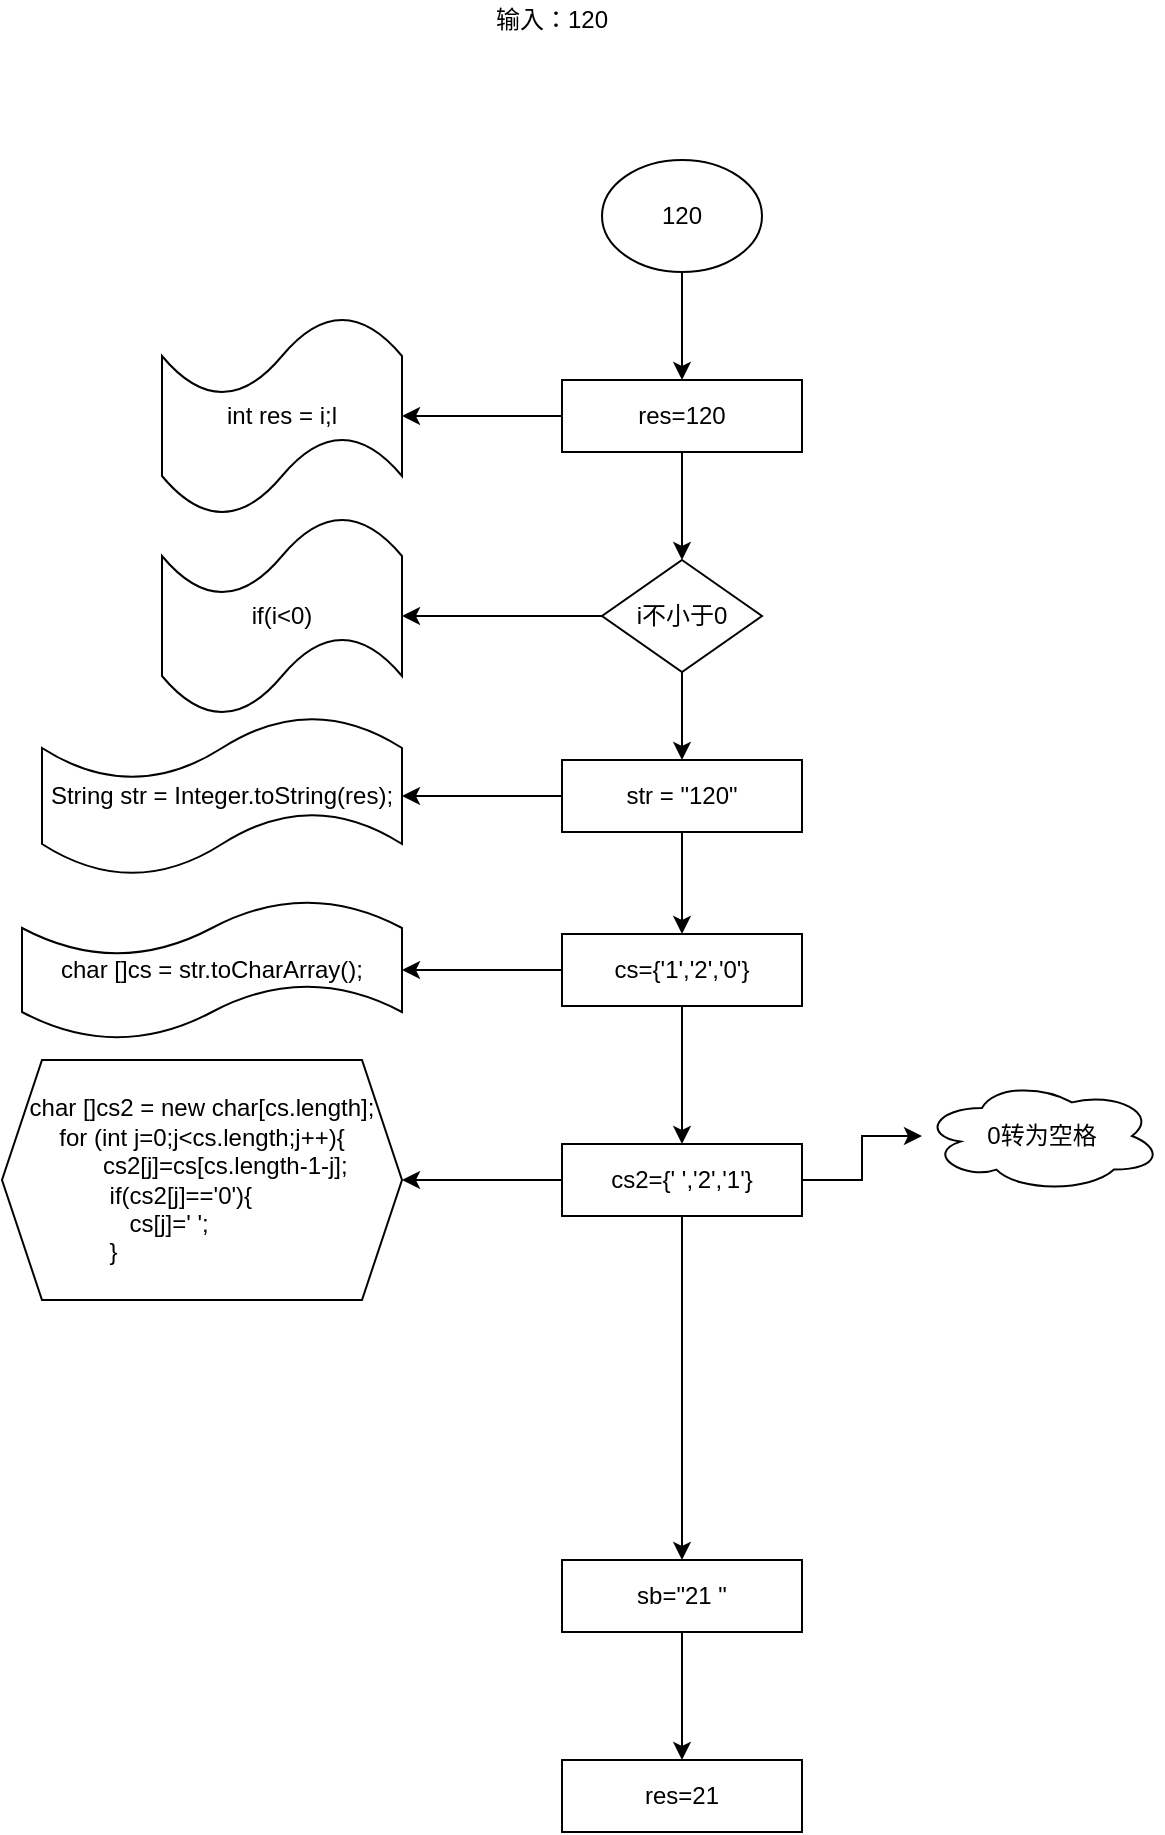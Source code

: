 <mxfile version="13.5.8" type="github">
  <diagram id="BlNZQTCQzSflpBD7ECJl" name="Page-1">
    <mxGraphModel dx="898" dy="546" grid="1" gridSize="10" guides="1" tooltips="1" connect="1" arrows="1" fold="1" page="1" pageScale="1" pageWidth="827" pageHeight="1169" math="0" shadow="0">
      <root>
        <mxCell id="0" />
        <mxCell id="1" parent="0" />
        <mxCell id="i4Izgy9UsieF2bt6bf6w-7" value="输入：120" style="text;html=1;strokeColor=none;fillColor=none;align=center;verticalAlign=middle;whiteSpace=wrap;rounded=0;" parent="1" vertex="1">
          <mxGeometry x="240" y="30" width="90" height="19" as="geometry" />
        </mxCell>
        <mxCell id="i4Izgy9UsieF2bt6bf6w-10" value="" style="edgeStyle=orthogonalEdgeStyle;rounded=0;orthogonalLoop=1;jettySize=auto;html=1;" parent="1" source="i4Izgy9UsieF2bt6bf6w-8" target="i4Izgy9UsieF2bt6bf6w-9" edge="1">
          <mxGeometry relative="1" as="geometry" />
        </mxCell>
        <mxCell id="i4Izgy9UsieF2bt6bf6w-8" value="120" style="ellipse;whiteSpace=wrap;html=1;aspect=fixed;" parent="1" vertex="1">
          <mxGeometry x="310" y="110" width="80" height="56" as="geometry" />
        </mxCell>
        <mxCell id="i4Izgy9UsieF2bt6bf6w-12" value="" style="edgeStyle=orthogonalEdgeStyle;rounded=0;orthogonalLoop=1;jettySize=auto;html=1;" parent="1" source="i4Izgy9UsieF2bt6bf6w-9" target="i4Izgy9UsieF2bt6bf6w-11" edge="1">
          <mxGeometry relative="1" as="geometry" />
        </mxCell>
        <mxCell id="8QEQ6UCsPWhdxD2jkc4d-2" value="" style="edgeStyle=orthogonalEdgeStyle;rounded=0;orthogonalLoop=1;jettySize=auto;html=1;" edge="1" parent="1" source="i4Izgy9UsieF2bt6bf6w-9">
          <mxGeometry relative="1" as="geometry">
            <mxPoint x="210" y="238" as="targetPoint" />
          </mxGeometry>
        </mxCell>
        <mxCell id="i4Izgy9UsieF2bt6bf6w-9" value="res=120" style="whiteSpace=wrap;html=1;" parent="1" vertex="1">
          <mxGeometry x="290" y="220" width="120" height="36" as="geometry" />
        </mxCell>
        <mxCell id="i4Izgy9UsieF2bt6bf6w-14" value="" style="edgeStyle=orthogonalEdgeStyle;rounded=0;orthogonalLoop=1;jettySize=auto;html=1;" parent="1" source="i4Izgy9UsieF2bt6bf6w-11" target="i4Izgy9UsieF2bt6bf6w-13" edge="1">
          <mxGeometry relative="1" as="geometry" />
        </mxCell>
        <mxCell id="8QEQ6UCsPWhdxD2jkc4d-4" value="" style="edgeStyle=orthogonalEdgeStyle;rounded=0;orthogonalLoop=1;jettySize=auto;html=1;" edge="1" parent="1" source="i4Izgy9UsieF2bt6bf6w-11" target="8QEQ6UCsPWhdxD2jkc4d-3">
          <mxGeometry relative="1" as="geometry" />
        </mxCell>
        <mxCell id="i4Izgy9UsieF2bt6bf6w-11" value="i不小于0" style="rhombus;whiteSpace=wrap;html=1;" parent="1" vertex="1">
          <mxGeometry x="310" y="310" width="80" height="56" as="geometry" />
        </mxCell>
        <mxCell id="i4Izgy9UsieF2bt6bf6w-16" value="" style="edgeStyle=orthogonalEdgeStyle;rounded=0;orthogonalLoop=1;jettySize=auto;html=1;" parent="1" source="i4Izgy9UsieF2bt6bf6w-13" target="i4Izgy9UsieF2bt6bf6w-15" edge="1">
          <mxGeometry relative="1" as="geometry" />
        </mxCell>
        <mxCell id="8QEQ6UCsPWhdxD2jkc4d-6" value="" style="edgeStyle=orthogonalEdgeStyle;rounded=0;orthogonalLoop=1;jettySize=auto;html=1;" edge="1" parent="1" source="i4Izgy9UsieF2bt6bf6w-13" target="8QEQ6UCsPWhdxD2jkc4d-5">
          <mxGeometry relative="1" as="geometry" />
        </mxCell>
        <mxCell id="i4Izgy9UsieF2bt6bf6w-13" value="str = &quot;120&quot;" style="whiteSpace=wrap;html=1;" parent="1" vertex="1">
          <mxGeometry x="290" y="410" width="120" height="36" as="geometry" />
        </mxCell>
        <mxCell id="i4Izgy9UsieF2bt6bf6w-18" value="" style="edgeStyle=orthogonalEdgeStyle;rounded=0;orthogonalLoop=1;jettySize=auto;html=1;" parent="1" source="i4Izgy9UsieF2bt6bf6w-15" target="i4Izgy9UsieF2bt6bf6w-17" edge="1">
          <mxGeometry relative="1" as="geometry" />
        </mxCell>
        <mxCell id="8QEQ6UCsPWhdxD2jkc4d-11" value="" style="edgeStyle=orthogonalEdgeStyle;rounded=0;orthogonalLoop=1;jettySize=auto;html=1;" edge="1" parent="1" source="i4Izgy9UsieF2bt6bf6w-15" target="8QEQ6UCsPWhdxD2jkc4d-10">
          <mxGeometry relative="1" as="geometry" />
        </mxCell>
        <mxCell id="i4Izgy9UsieF2bt6bf6w-15" value="cs={&#39;1&#39;,&#39;2&#39;,&#39;0&#39;}" style="whiteSpace=wrap;html=1;" parent="1" vertex="1">
          <mxGeometry x="290" y="497" width="120" height="36" as="geometry" />
        </mxCell>
        <mxCell id="i4Izgy9UsieF2bt6bf6w-20" value="" style="edgeStyle=orthogonalEdgeStyle;rounded=0;orthogonalLoop=1;jettySize=auto;html=1;" parent="1" source="i4Izgy9UsieF2bt6bf6w-17" target="i4Izgy9UsieF2bt6bf6w-19" edge="1">
          <mxGeometry relative="1" as="geometry" />
        </mxCell>
        <mxCell id="i4Izgy9UsieF2bt6bf6w-22" value="" style="edgeStyle=orthogonalEdgeStyle;rounded=0;orthogonalLoop=1;jettySize=auto;html=1;" parent="1" source="i4Izgy9UsieF2bt6bf6w-17" target="i4Izgy9UsieF2bt6bf6w-21" edge="1">
          <mxGeometry relative="1" as="geometry" />
        </mxCell>
        <mxCell id="8QEQ6UCsPWhdxD2jkc4d-15" value="" style="edgeStyle=orthogonalEdgeStyle;rounded=0;orthogonalLoop=1;jettySize=auto;html=1;" edge="1" parent="1" source="i4Izgy9UsieF2bt6bf6w-17" target="8QEQ6UCsPWhdxD2jkc4d-14">
          <mxGeometry relative="1" as="geometry" />
        </mxCell>
        <mxCell id="i4Izgy9UsieF2bt6bf6w-17" value="cs2={&#39; &#39;,&#39;2&#39;,&#39;1&#39;}" style="whiteSpace=wrap;html=1;" parent="1" vertex="1">
          <mxGeometry x="290" y="602" width="120" height="36" as="geometry" />
        </mxCell>
        <mxCell id="i4Izgy9UsieF2bt6bf6w-24" value="" style="edgeStyle=orthogonalEdgeStyle;rounded=0;orthogonalLoop=1;jettySize=auto;html=1;" parent="1" source="i4Izgy9UsieF2bt6bf6w-19" target="i4Izgy9UsieF2bt6bf6w-23" edge="1">
          <mxGeometry relative="1" as="geometry" />
        </mxCell>
        <mxCell id="i4Izgy9UsieF2bt6bf6w-19" value="sb=&quot;21 &quot;" style="whiteSpace=wrap;html=1;" parent="1" vertex="1">
          <mxGeometry x="290" y="810" width="120" height="36" as="geometry" />
        </mxCell>
        <mxCell id="i4Izgy9UsieF2bt6bf6w-21" value="0转为空格" style="ellipse;shape=cloud;whiteSpace=wrap;html=1;" parent="1" vertex="1">
          <mxGeometry x="470" y="570" width="120" height="56" as="geometry" />
        </mxCell>
        <mxCell id="i4Izgy9UsieF2bt6bf6w-23" value="res=21" style="whiteSpace=wrap;html=1;" parent="1" vertex="1">
          <mxGeometry x="290" y="910" width="120" height="36" as="geometry" />
        </mxCell>
        <mxCell id="8QEQ6UCsPWhdxD2jkc4d-1" value="int&amp;nbsp;res = i;l" style="shape=tape;whiteSpace=wrap;html=1;" vertex="1" parent="1">
          <mxGeometry x="90" y="188" width="120" height="100" as="geometry" />
        </mxCell>
        <mxCell id="8QEQ6UCsPWhdxD2jkc4d-3" value="if(i&amp;lt;0)" style="shape=tape;whiteSpace=wrap;html=1;" vertex="1" parent="1">
          <mxGeometry x="90" y="288" width="120" height="100" as="geometry" />
        </mxCell>
        <mxCell id="8QEQ6UCsPWhdxD2jkc4d-5" value="String str = Integer.toString(res);" style="shape=tape;whiteSpace=wrap;html=1;" vertex="1" parent="1">
          <mxGeometry x="30" y="388" width="180" height="80" as="geometry" />
        </mxCell>
        <mxCell id="8QEQ6UCsPWhdxD2jkc4d-10" value="char []cs = str.toCharArray();" style="shape=tape;whiteSpace=wrap;html=1;" vertex="1" parent="1">
          <mxGeometry x="20" y="480" width="190" height="70" as="geometry" />
        </mxCell>
        <mxCell id="8QEQ6UCsPWhdxD2jkc4d-14" value="&lt;span&gt;char []cs2 = new char[cs.length];&lt;/span&gt;&lt;br&gt;&lt;div&gt;for (int j=0;j&amp;lt;cs.length;j++){&lt;/div&gt;&lt;div&gt;&amp;nbsp; &amp;nbsp; &amp;nbsp; &amp;nbsp;cs2[j]=cs[cs.length-1-j];&lt;/div&gt;&lt;div style=&quot;text-align: left&quot;&gt;&lt;blockquote style=&quot;margin: 0 0 0 40px ; border: none ; padding: 0px&quot;&gt;&lt;div style=&quot;text-align: left&quot;&gt;if(cs2[j]==&#39;0&#39;){&lt;/div&gt;&lt;div style=&quot;text-align: left&quot;&gt;&amp;nbsp; &amp;nbsp;cs[j]=&#39; &#39;;&lt;/div&gt;&lt;div style=&quot;text-align: left&quot;&gt;}&lt;/div&gt;&lt;/blockquote&gt;&lt;/div&gt;" style="shape=hexagon;perimeter=hexagonPerimeter2;whiteSpace=wrap;html=1;fixedSize=1;" vertex="1" parent="1">
          <mxGeometry x="10" y="560" width="200" height="120" as="geometry" />
        </mxCell>
      </root>
    </mxGraphModel>
  </diagram>
</mxfile>
